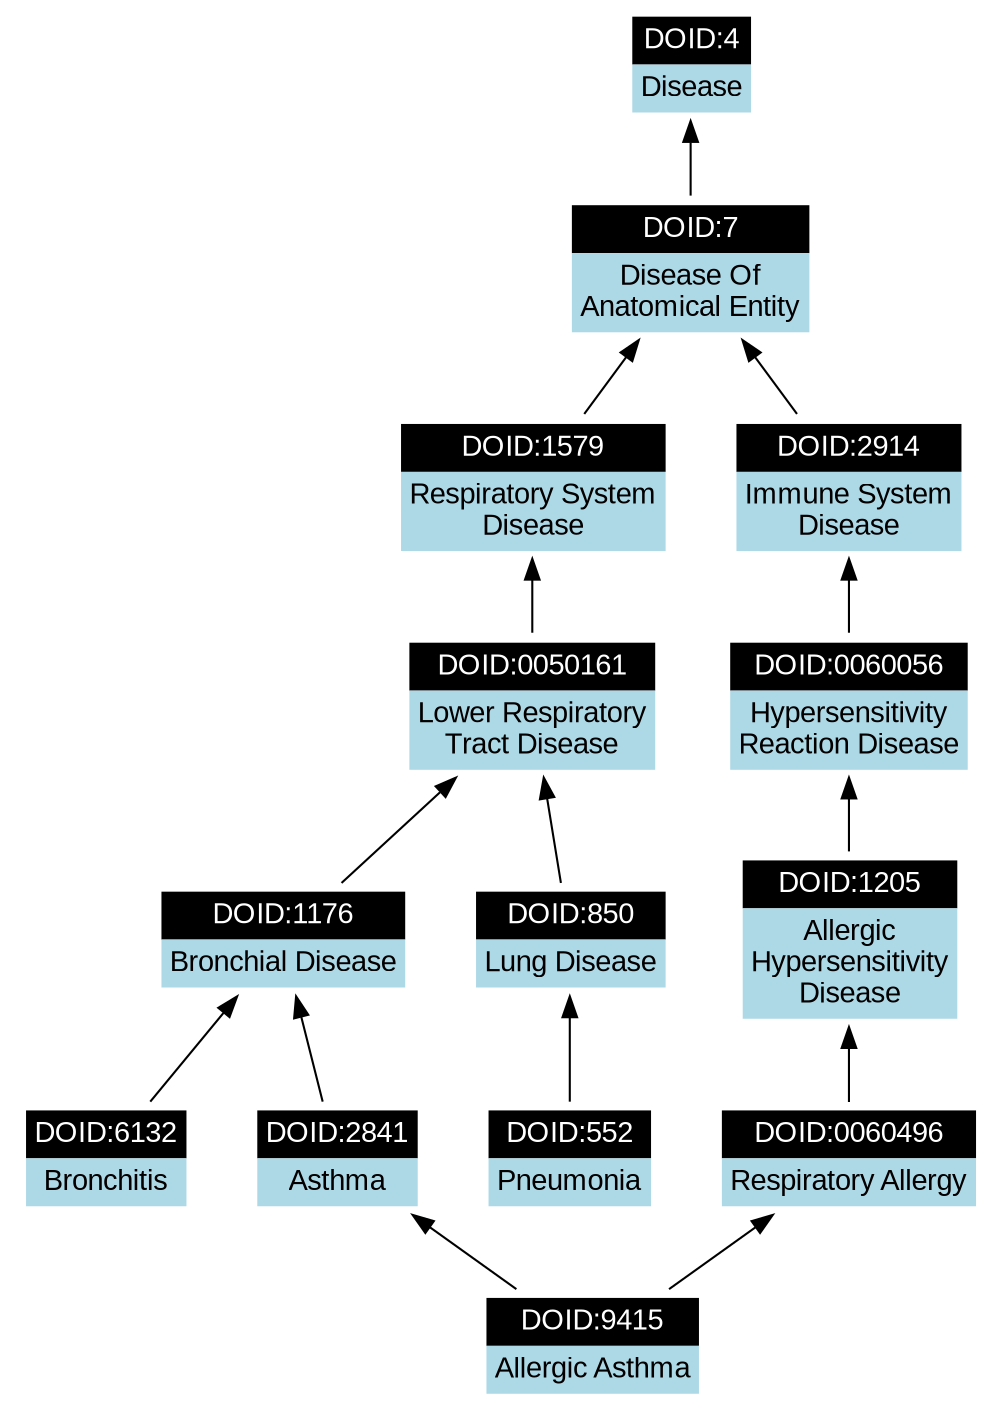digraph {
  node [shape=none, fixedsize=false, fontname="Arial"];
  edge [dir="back"];
  1 [label=<
    <TABLE BORDER="0" CELLPADDING="4" CELLSPACING="0">
      <TR><TD BORDER="0" BGCOLOR="black"><FONT COLOR="white">DOID:4</FONT></TD></TR>
      <TR><TD BORDER="0" COLOR="red" BGCOLOR="#add8e6">Disease</TD></TR>
    </TABLE>
  >];
  2 [label=<
    <TABLE BORDER="0" CELLPADDING="4" CELLSPACING="0">
      <TR><TD BORDER="0" BGCOLOR="black"><FONT COLOR="white">DOID:7</FONT></TD></TR>
      <TR><TD BORDER="0" COLOR="red" BGCOLOR="#add8e6">Disease Of<BR/>Anatomical Entity</TD></TR>
    </TABLE>
  >];
  3 [label=<
    <TABLE BORDER="0" CELLPADDING="4" CELLSPACING="0">
      <TR><TD BORDER="0" BGCOLOR="black"><FONT COLOR="white">DOID:1579</FONT></TD></TR>
      <TR><TD BORDER="0" COLOR="red" BGCOLOR="#add8e6">Respiratory System<BR/>Disease</TD></TR>
    </TABLE>
  >];
  4 [label=<
    <TABLE BORDER="0" CELLPADDING="4" CELLSPACING="0">
      <TR><TD BORDER="0" BGCOLOR="black"><FONT COLOR="white">DOID:0050161</FONT></TD></TR>
      <TR><TD BORDER="0" COLOR="red" BGCOLOR="#add8e6">Lower Respiratory<BR/>Tract Disease</TD></TR>
    </TABLE>
  >];
  5 [label=<
    <TABLE BORDER="0" CELLPADDING="4" CELLSPACING="0">
      <TR><TD BORDER="0" BGCOLOR="black"><FONT COLOR="white">DOID:1176</FONT></TD></TR>
      <TR><TD BORDER="0" COLOR="red" BGCOLOR="#add8e6">Bronchial Disease</TD></TR>
    </TABLE>
  >];
  6 [label=<
    <TABLE BORDER="0" CELLPADDING="4" CELLSPACING="0">
      <TR><TD BORDER="0" BGCOLOR="black"><FONT COLOR="white">DOID:6132</FONT></TD></TR>
      <TR><TD BORDER="0" COLOR="red" BGCOLOR="#add8e6">Bronchitis</TD></TR>
    </TABLE>
  >];
  7 [label=<
    <TABLE BORDER="0" CELLPADDING="4" CELLSPACING="0">
      <TR><TD BORDER="0" BGCOLOR="black"><FONT COLOR="white">DOID:850</FONT></TD></TR>
      <TR><TD BORDER="0" COLOR="red" BGCOLOR="#add8e6">Lung Disease</TD></TR>
    </TABLE>
  >];
  8 [label=<
    <TABLE BORDER="0" CELLPADDING="4" CELLSPACING="0">
      <TR><TD BORDER="0" BGCOLOR="black"><FONT COLOR="white">DOID:552</FONT></TD></TR>
      <TR><TD BORDER="0" COLOR="red" BGCOLOR="#add8e6">Pneumonia</TD></TR>
    </TABLE>
  >];
  9 [label=<
    <TABLE BORDER="0" CELLPADDING="4" CELLSPACING="0">
      <TR><TD BORDER="0" BGCOLOR="black"><FONT COLOR="white">DOID:2914</FONT></TD></TR>
      <TR><TD BORDER="0" COLOR="red" BGCOLOR="#add8e6">Immune System<BR/>Disease</TD></TR>
    </TABLE>
  >];
  10 [label=<
    <TABLE BORDER="0" CELLPADDING="4" CELLSPACING="0">
      <TR><TD BORDER="0" BGCOLOR="black"><FONT COLOR="white">DOID:0060056</FONT></TD></TR>
      <TR><TD BORDER="0" COLOR="red" BGCOLOR="#add8e6">Hypersensitivity<BR/>Reaction Disease</TD></TR>
    </TABLE>
  >];
  11 [label=<
    <TABLE BORDER="0" CELLPADDING="4" CELLSPACING="0">
      <TR><TD BORDER="0" BGCOLOR="black"><FONT COLOR="white">DOID:1205</FONT></TD></TR>
      <TR><TD BORDER="0" COLOR="red" BGCOLOR="#add8e6">Allergic<BR/>Hypersensitivity<BR/>Disease</TD></TR>
    </TABLE>
  >];
  12 [label=<
    <TABLE BORDER="0" CELLPADDING="4" CELLSPACING="0">
      <TR><TD BORDER="0" BGCOLOR="black"><FONT COLOR="white">DOID:0060496</FONT></TD></TR>
      <TR><TD BORDER="0" COLOR="red" BGCOLOR="#add8e6">Respiratory Allergy</TD></TR>
    </TABLE>
  >];
  13 [label=<
    <TABLE BORDER="0" CELLPADDING="4" CELLSPACING="0">
      <TR><TD BORDER="0" BGCOLOR="black"><FONT COLOR="white">DOID:2841</FONT></TD></TR>
      <TR><TD BORDER="0" COLOR="red" BGCOLOR="#add8e6">Asthma</TD></TR>
    </TABLE>
  >];
  14 [label=<
    <TABLE BORDER="0" CELLPADDING="4" CELLSPACING="0">
      <TR><TD BORDER="0" BGCOLOR="black"><FONT COLOR="white">DOID:9415</FONT></TD></TR>
      <TR><TD BORDER="0" COLOR="red" BGCOLOR="#add8e6">Allergic Asthma</TD></TR>
    </TABLE>
  >];
  1 -> 2 [dir="back"];
  2 -> 3 [dir="back"];
  3 -> 4 [dir="back"];
  4 -> 5 [dir="back"];
  5 -> 6 [dir="back"];
  4 -> 7 [dir="back"];
  7 -> 8 [dir="back"];
  2 -> 9 [dir="back"];
  9 -> 10 [dir="back"];
  10 -> 11 [dir="back"];
  11 -> 12 [dir="back"];
  5 -> 13 [dir="back"];
  12 -> 14 [dir="back"];
  13 -> 14 [dir="back"];
}
